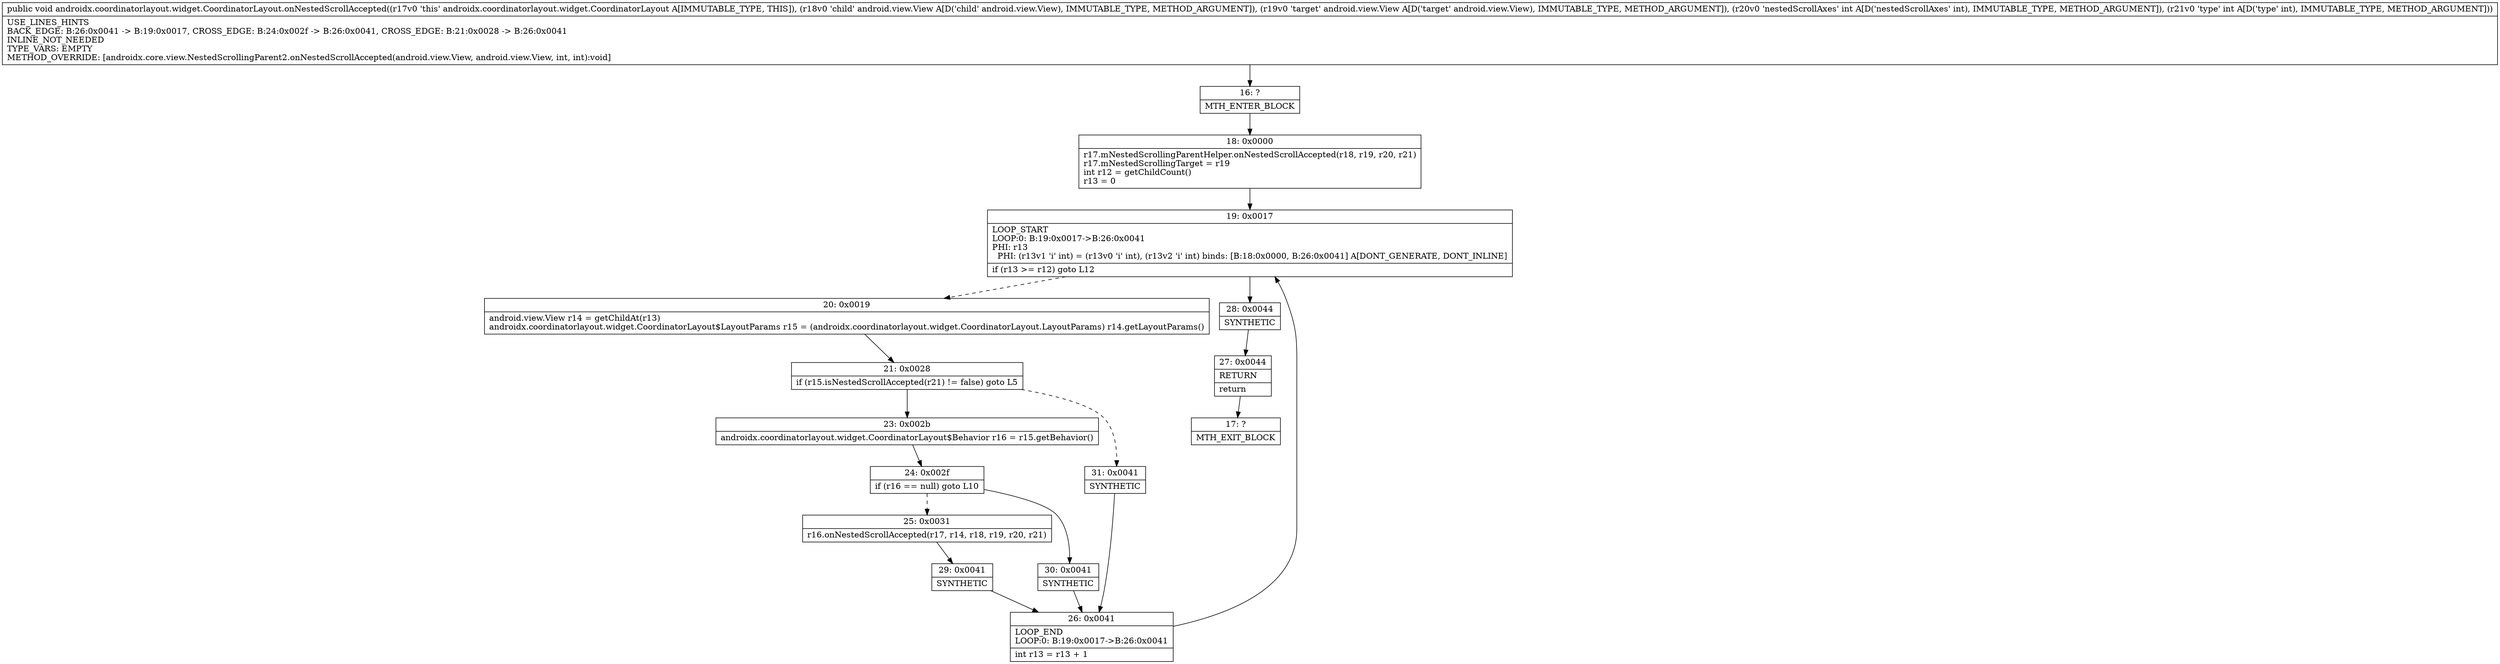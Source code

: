 digraph "CFG forandroidx.coordinatorlayout.widget.CoordinatorLayout.onNestedScrollAccepted(Landroid\/view\/View;Landroid\/view\/View;II)V" {
Node_16 [shape=record,label="{16\:\ ?|MTH_ENTER_BLOCK\l}"];
Node_18 [shape=record,label="{18\:\ 0x0000|r17.mNestedScrollingParentHelper.onNestedScrollAccepted(r18, r19, r20, r21)\lr17.mNestedScrollingTarget = r19\lint r12 = getChildCount()\lr13 = 0\l}"];
Node_19 [shape=record,label="{19\:\ 0x0017|LOOP_START\lLOOP:0: B:19:0x0017\-\>B:26:0x0041\lPHI: r13 \l  PHI: (r13v1 'i' int) = (r13v0 'i' int), (r13v2 'i' int) binds: [B:18:0x0000, B:26:0x0041] A[DONT_GENERATE, DONT_INLINE]\l|if (r13 \>= r12) goto L12\l}"];
Node_20 [shape=record,label="{20\:\ 0x0019|android.view.View r14 = getChildAt(r13)\landroidx.coordinatorlayout.widget.CoordinatorLayout$LayoutParams r15 = (androidx.coordinatorlayout.widget.CoordinatorLayout.LayoutParams) r14.getLayoutParams()\l}"];
Node_21 [shape=record,label="{21\:\ 0x0028|if (r15.isNestedScrollAccepted(r21) != false) goto L5\l}"];
Node_23 [shape=record,label="{23\:\ 0x002b|androidx.coordinatorlayout.widget.CoordinatorLayout$Behavior r16 = r15.getBehavior()\l}"];
Node_24 [shape=record,label="{24\:\ 0x002f|if (r16 == null) goto L10\l}"];
Node_25 [shape=record,label="{25\:\ 0x0031|r16.onNestedScrollAccepted(r17, r14, r18, r19, r20, r21)\l}"];
Node_29 [shape=record,label="{29\:\ 0x0041|SYNTHETIC\l}"];
Node_26 [shape=record,label="{26\:\ 0x0041|LOOP_END\lLOOP:0: B:19:0x0017\-\>B:26:0x0041\l|int r13 = r13 + 1\l}"];
Node_30 [shape=record,label="{30\:\ 0x0041|SYNTHETIC\l}"];
Node_31 [shape=record,label="{31\:\ 0x0041|SYNTHETIC\l}"];
Node_28 [shape=record,label="{28\:\ 0x0044|SYNTHETIC\l}"];
Node_27 [shape=record,label="{27\:\ 0x0044|RETURN\l|return\l}"];
Node_17 [shape=record,label="{17\:\ ?|MTH_EXIT_BLOCK\l}"];
MethodNode[shape=record,label="{public void androidx.coordinatorlayout.widget.CoordinatorLayout.onNestedScrollAccepted((r17v0 'this' androidx.coordinatorlayout.widget.CoordinatorLayout A[IMMUTABLE_TYPE, THIS]), (r18v0 'child' android.view.View A[D('child' android.view.View), IMMUTABLE_TYPE, METHOD_ARGUMENT]), (r19v0 'target' android.view.View A[D('target' android.view.View), IMMUTABLE_TYPE, METHOD_ARGUMENT]), (r20v0 'nestedScrollAxes' int A[D('nestedScrollAxes' int), IMMUTABLE_TYPE, METHOD_ARGUMENT]), (r21v0 'type' int A[D('type' int), IMMUTABLE_TYPE, METHOD_ARGUMENT]))  | USE_LINES_HINTS\lBACK_EDGE: B:26:0x0041 \-\> B:19:0x0017, CROSS_EDGE: B:24:0x002f \-\> B:26:0x0041, CROSS_EDGE: B:21:0x0028 \-\> B:26:0x0041\lINLINE_NOT_NEEDED\lTYPE_VARS: EMPTY\lMETHOD_OVERRIDE: [androidx.core.view.NestedScrollingParent2.onNestedScrollAccepted(android.view.View, android.view.View, int, int):void]\l}"];
MethodNode -> Node_16;Node_16 -> Node_18;
Node_18 -> Node_19;
Node_19 -> Node_20[style=dashed];
Node_19 -> Node_28;
Node_20 -> Node_21;
Node_21 -> Node_23;
Node_21 -> Node_31[style=dashed];
Node_23 -> Node_24;
Node_24 -> Node_25[style=dashed];
Node_24 -> Node_30;
Node_25 -> Node_29;
Node_29 -> Node_26;
Node_26 -> Node_19;
Node_30 -> Node_26;
Node_31 -> Node_26;
Node_28 -> Node_27;
Node_27 -> Node_17;
}

